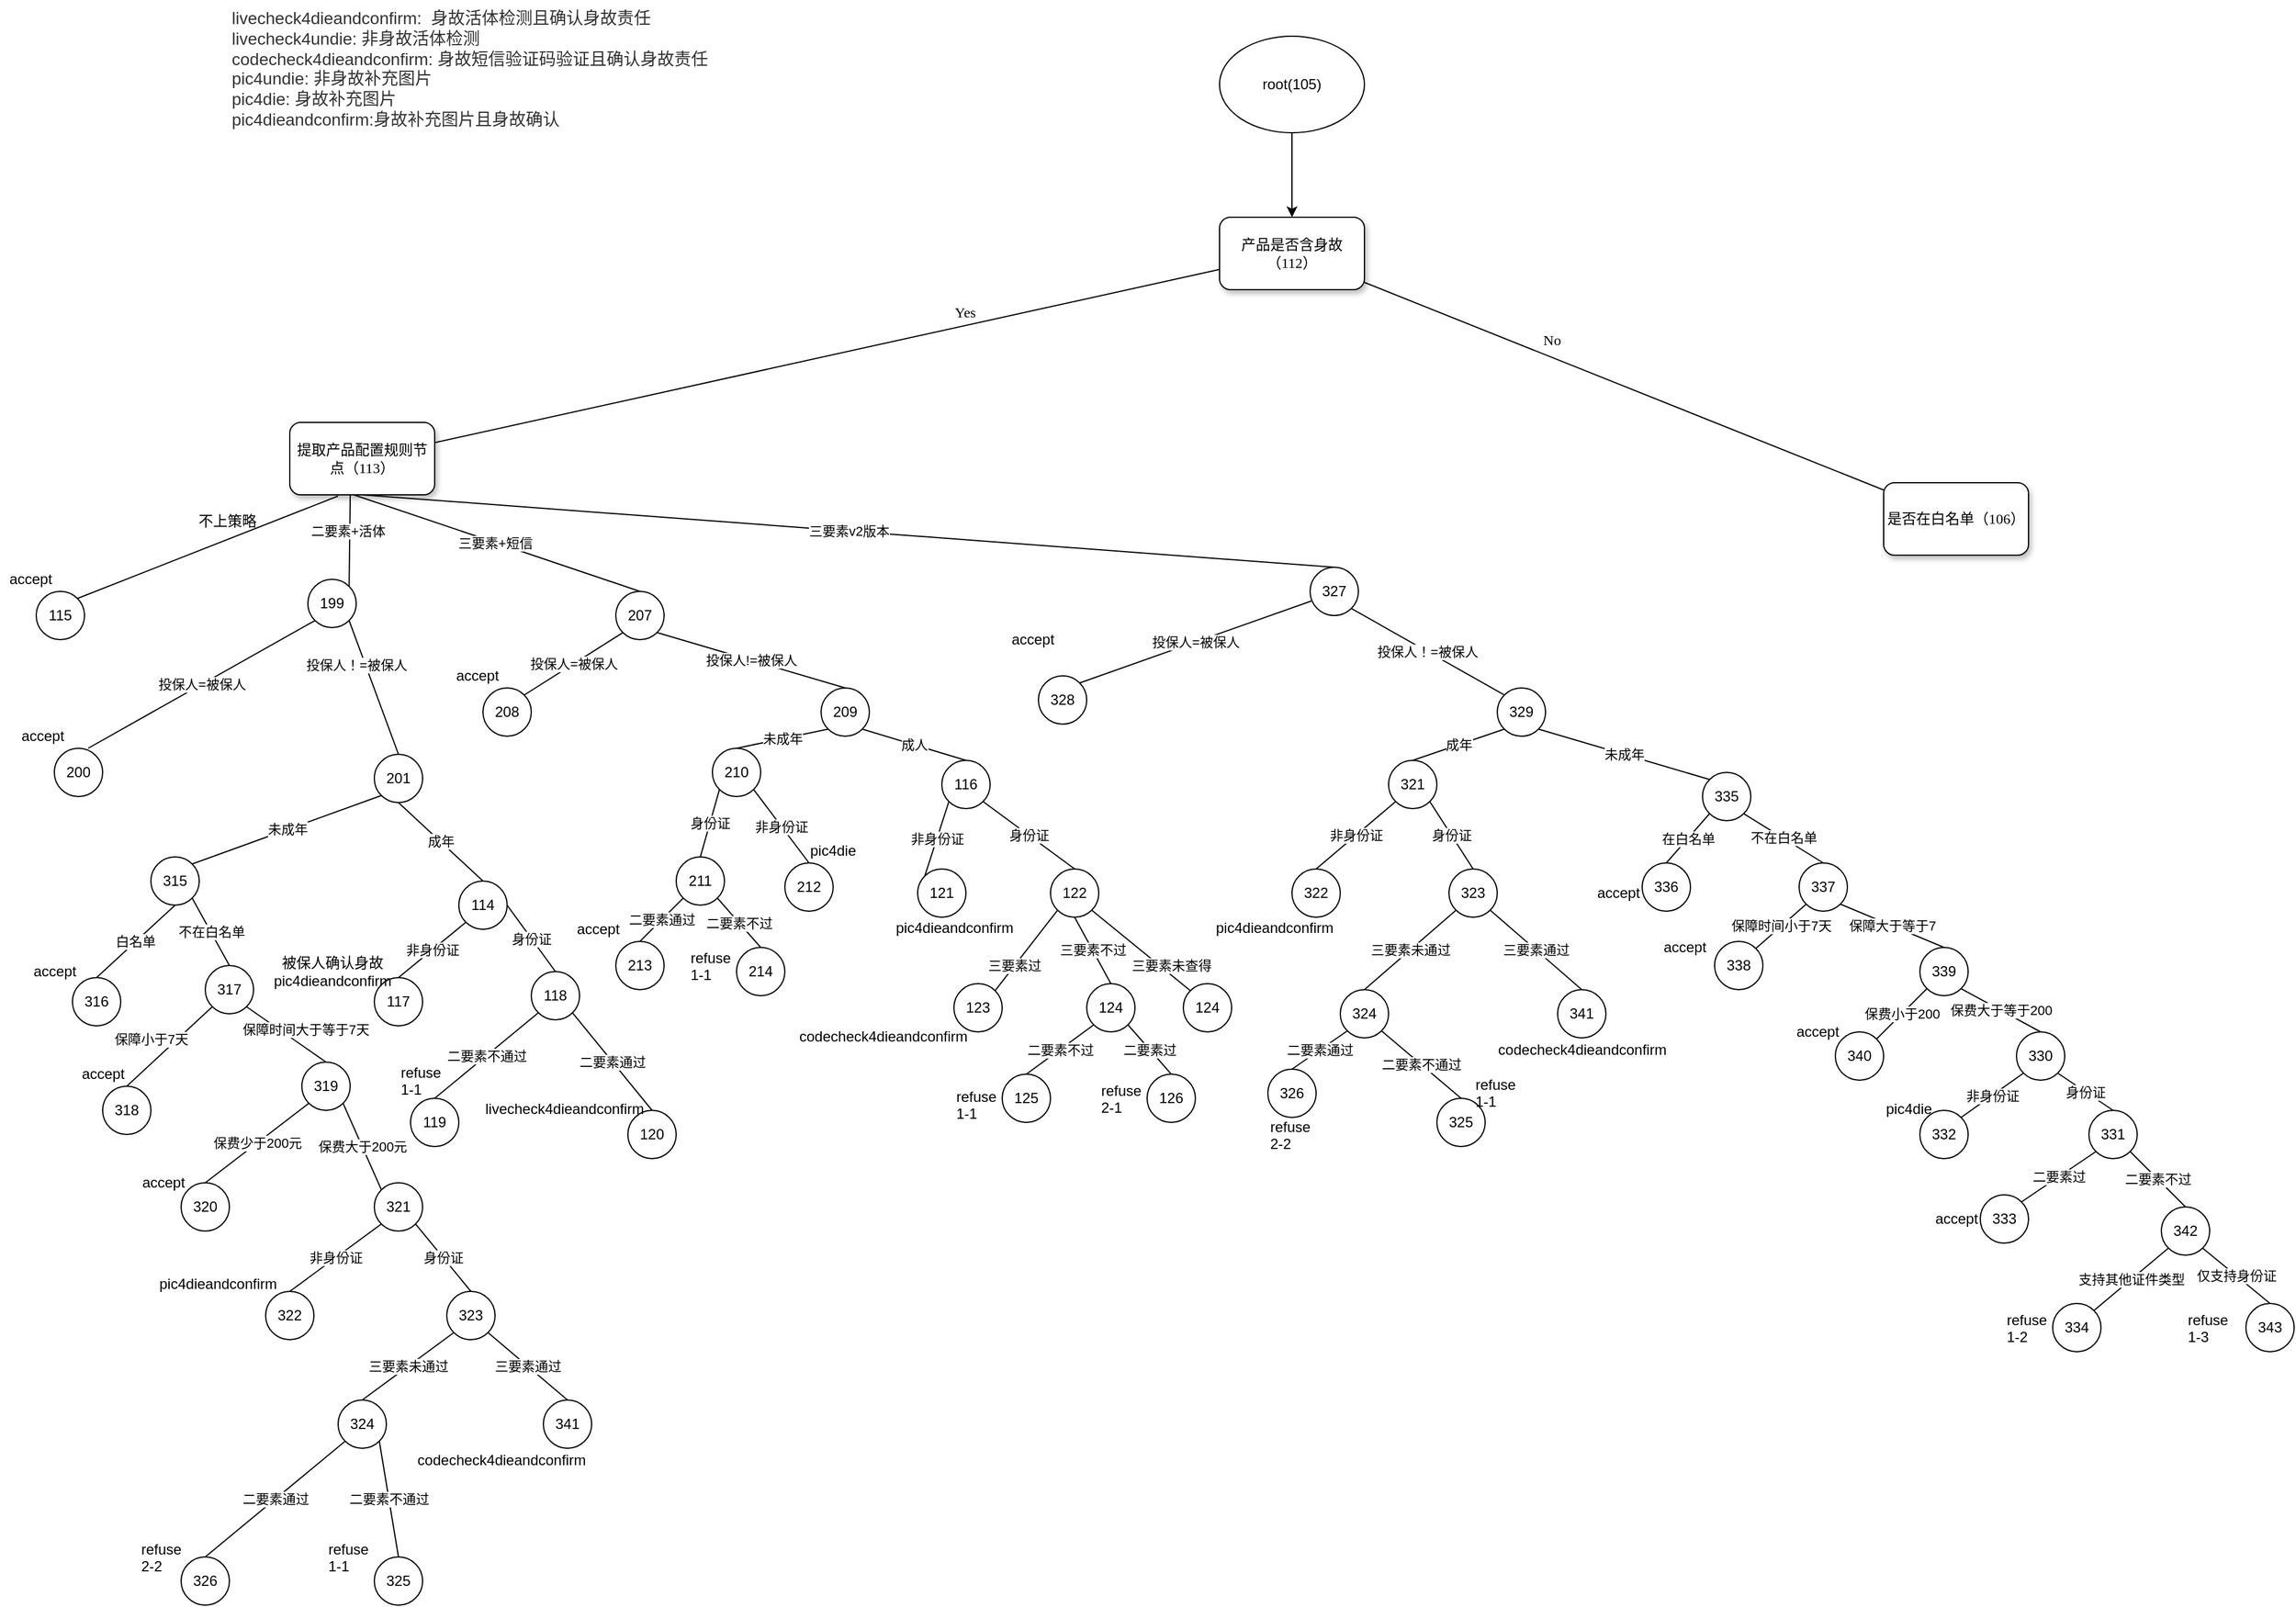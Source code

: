 <mxfile version="13.8.2" type="github">
  <diagram name="Page-1" id="10a91c8b-09ff-31b1-d368-03940ed4cc9e">
    <mxGraphModel dx="2522" dy="1644" grid="1" gridSize="10" guides="1" tooltips="1" connect="1" arrows="1" fold="1" page="1" pageScale="1" pageWidth="1100" pageHeight="850" background="#ffffff" math="0" shadow="0">
      <root>
        <mxCell id="0" />
        <mxCell id="1" parent="0" />
        <mxCell id="62893188c0fa7362-1" value="产品是否含身故（112）" style="whiteSpace=wrap;html=1;rounded=1;shadow=1;labelBackgroundColor=none;strokeWidth=1;fontFamily=Verdana;fontSize=12;align=center;" parent="1" vertex="1">
          <mxGeometry x="940" y="-60" width="120" height="60" as="geometry" />
        </mxCell>
        <mxCell id="62893188c0fa7362-2" value="提取产品配置规则节点（113）" style="whiteSpace=wrap;html=1;rounded=1;shadow=1;labelBackgroundColor=none;strokeWidth=1;fontFamily=Verdana;fontSize=12;align=center;" parent="1" vertex="1">
          <mxGeometry x="170" y="110" width="120" height="60" as="geometry" />
        </mxCell>
        <mxCell id="62893188c0fa7362-3" value="是否在白名单（106）" style="whiteSpace=wrap;html=1;rounded=1;shadow=1;labelBackgroundColor=none;strokeWidth=1;fontFamily=Verdana;fontSize=12;align=center;" parent="1" vertex="1">
          <mxGeometry x="1490" y="160" width="120" height="60" as="geometry" />
        </mxCell>
        <mxCell id="62893188c0fa7362-4" value="No" style="rounded=0;html=1;labelBackgroundColor=none;startArrow=none;startFill=0;startSize=5;endArrow=none;endFill=0;endSize=5;jettySize=auto;orthogonalLoop=1;strokeWidth=1;fontFamily=Verdana;fontSize=12" parent="1" source="62893188c0fa7362-1" target="62893188c0fa7362-3" edge="1">
          <mxGeometry x="-0.3" y="13" relative="1" as="geometry">
            <mxPoint as="offset" />
          </mxGeometry>
        </mxCell>
        <mxCell id="62893188c0fa7362-5" value="Yes" style="rounded=0;html=1;labelBackgroundColor=none;startArrow=none;startFill=0;startSize=5;endArrow=none;endFill=0;endSize=5;jettySize=auto;orthogonalLoop=1;strokeWidth=1;fontFamily=Verdana;fontSize=12" parent="1" source="62893188c0fa7362-1" target="62893188c0fa7362-2" edge="1">
          <mxGeometry x="-0.359" y="-11" relative="1" as="geometry">
            <mxPoint as="offset" />
          </mxGeometry>
        </mxCell>
        <mxCell id="62893188c0fa7362-14" value="不上策略" style="rounded=0;html=1;labelBackgroundColor=none;startArrow=none;startFill=0;startSize=5;endArrow=none;endFill=0;endSize=5;jettySize=auto;orthogonalLoop=1;strokeWidth=1;fontFamily=Verdana;fontSize=12;exitX=0.333;exitY=1.017;exitDx=0;exitDy=0;exitPerimeter=0;entryX=1;entryY=0;entryDx=0;entryDy=0;" parent="1" source="62893188c0fa7362-2" target="k_FtLC-OP6g6ujeGB-re-13" edge="1">
          <mxGeometry x="-0.2" y="-14" relative="1" as="geometry">
            <mxPoint as="offset" />
            <mxPoint x="170" y="309.474" as="targetPoint" />
          </mxGeometry>
        </mxCell>
        <mxCell id="k_FtLC-OP6g6ujeGB-re-54" style="edgeStyle=orthogonalEdgeStyle;rounded=0;orthogonalLoop=1;jettySize=auto;html=1;" edge="1" parent="1" source="k_FtLC-OP6g6ujeGB-re-1" target="62893188c0fa7362-1">
          <mxGeometry relative="1" as="geometry" />
        </mxCell>
        <mxCell id="k_FtLC-OP6g6ujeGB-re-1" value="root(105)" style="ellipse;whiteSpace=wrap;html=1;" vertex="1" parent="1">
          <mxGeometry x="940" y="-210" width="120" height="80" as="geometry" />
        </mxCell>
        <mxCell id="k_FtLC-OP6g6ujeGB-re-12" value="二要素+活体" style="endArrow=none;html=1;exitX=1;exitY=0;exitDx=0;exitDy=0;entryX=0.417;entryY=1;entryDx=0;entryDy=0;entryPerimeter=0;" edge="1" parent="1" source="k_FtLC-OP6g6ujeGB-re-14" target="62893188c0fa7362-2">
          <mxGeometry x="0.211" y="2" width="50" height="50" relative="1" as="geometry">
            <mxPoint x="300" y="310" as="sourcePoint" />
            <mxPoint x="450" y="230" as="targetPoint" />
            <mxPoint as="offset" />
          </mxGeometry>
        </mxCell>
        <mxCell id="k_FtLC-OP6g6ujeGB-re-13" value="115" style="ellipse;whiteSpace=wrap;html=1;aspect=fixed;" vertex="1" parent="1">
          <mxGeometry x="-40" y="250" width="40" height="40" as="geometry" />
        </mxCell>
        <mxCell id="k_FtLC-OP6g6ujeGB-re-14" value="199" style="ellipse;whiteSpace=wrap;html=1;aspect=fixed;" vertex="1" parent="1">
          <mxGeometry x="185" y="240" width="40" height="40" as="geometry" />
        </mxCell>
        <mxCell id="k_FtLC-OP6g6ujeGB-re-16" value="207" style="ellipse;whiteSpace=wrap;html=1;aspect=fixed;" vertex="1" parent="1">
          <mxGeometry x="440" y="250" width="40" height="40" as="geometry" />
        </mxCell>
        <mxCell id="k_FtLC-OP6g6ujeGB-re-17" value="" style="endArrow=none;html=1;entryX=0.442;entryY=1;entryDx=0;entryDy=0;entryPerimeter=0;exitX=0.5;exitY=0;exitDx=0;exitDy=0;" edge="1" parent="1" source="k_FtLC-OP6g6ujeGB-re-16" target="62893188c0fa7362-2">
          <mxGeometry width="50" height="50" relative="1" as="geometry">
            <mxPoint x="520" y="450" as="sourcePoint" />
            <mxPoint x="570" y="400" as="targetPoint" />
          </mxGeometry>
        </mxCell>
        <mxCell id="k_FtLC-OP6g6ujeGB-re-18" value="三要素+短信" style="edgeLabel;html=1;align=center;verticalAlign=middle;resizable=0;points=[];" vertex="1" connectable="0" parent="k_FtLC-OP6g6ujeGB-re-17">
          <mxGeometry x="0.241" y="1" relative="1" as="geometry">
            <mxPoint x="27.18" y="8.63" as="offset" />
          </mxGeometry>
        </mxCell>
        <mxCell id="k_FtLC-OP6g6ujeGB-re-19" value="327" style="ellipse;whiteSpace=wrap;html=1;aspect=fixed;" vertex="1" parent="1">
          <mxGeometry x="1015" y="230" width="40" height="40" as="geometry" />
        </mxCell>
        <mxCell id="k_FtLC-OP6g6ujeGB-re-22" value="三要素v2版本" style="endArrow=none;html=1;entryX=0.5;entryY=1;entryDx=0;entryDy=0;exitX=0.5;exitY=0;exitDx=0;exitDy=0;" edge="1" parent="1" source="k_FtLC-OP6g6ujeGB-re-19" target="62893188c0fa7362-2">
          <mxGeometry width="50" height="50" relative="1" as="geometry">
            <mxPoint x="520" y="450" as="sourcePoint" />
            <mxPoint x="570" y="400" as="targetPoint" />
          </mxGeometry>
        </mxCell>
        <mxCell id="k_FtLC-OP6g6ujeGB-re-23" value="accept" style="text;html=1;align=center;verticalAlign=middle;resizable=0;points=[];autosize=1;" vertex="1" parent="1">
          <mxGeometry x="-70" y="230" width="50" height="20" as="geometry" />
        </mxCell>
        <mxCell id="k_FtLC-OP6g6ujeGB-re-24" value="200" style="ellipse;whiteSpace=wrap;html=1;aspect=fixed;" vertex="1" parent="1">
          <mxGeometry x="-25" y="380" width="40" height="40" as="geometry" />
        </mxCell>
        <mxCell id="k_FtLC-OP6g6ujeGB-re-25" value="201" style="ellipse;whiteSpace=wrap;html=1;aspect=fixed;" vertex="1" parent="1">
          <mxGeometry x="240" y="385" width="40" height="40" as="geometry" />
        </mxCell>
        <mxCell id="k_FtLC-OP6g6ujeGB-re-26" value="投保人=被保人" style="endArrow=none;html=1;entryX=0;entryY=1;entryDx=0;entryDy=0;exitX=0.7;exitY=0;exitDx=0;exitDy=0;exitPerimeter=0;" edge="1" parent="1" source="k_FtLC-OP6g6ujeGB-re-24" target="k_FtLC-OP6g6ujeGB-re-14">
          <mxGeometry width="50" height="50" relative="1" as="geometry">
            <mxPoint x="520" y="450" as="sourcePoint" />
            <mxPoint x="570" y="400" as="targetPoint" />
          </mxGeometry>
        </mxCell>
        <mxCell id="k_FtLC-OP6g6ujeGB-re-27" value="投保人！=被保人" style="endArrow=none;html=1;exitX=0.5;exitY=0;exitDx=0;exitDy=0;entryX=1;entryY=1;entryDx=0;entryDy=0;" edge="1" parent="1" source="k_FtLC-OP6g6ujeGB-re-25" target="k_FtLC-OP6g6ujeGB-re-14">
          <mxGeometry x="0.377" y="7" width="50" height="50" relative="1" as="geometry">
            <mxPoint x="520" y="450" as="sourcePoint" />
            <mxPoint x="310" y="350" as="targetPoint" />
            <mxPoint as="offset" />
          </mxGeometry>
        </mxCell>
        <mxCell id="k_FtLC-OP6g6ujeGB-re-28" value="accept" style="text;html=1;align=center;verticalAlign=middle;resizable=0;points=[];autosize=1;" vertex="1" parent="1">
          <mxGeometry x="-60" y="360" width="50" height="20" as="geometry" />
        </mxCell>
        <mxCell id="k_FtLC-OP6g6ujeGB-re-29" value="315" style="ellipse;whiteSpace=wrap;html=1;aspect=fixed;" vertex="1" parent="1">
          <mxGeometry x="55" y="470" width="40" height="40" as="geometry" />
        </mxCell>
        <mxCell id="k_FtLC-OP6g6ujeGB-re-30" value="114" style="ellipse;whiteSpace=wrap;html=1;aspect=fixed;" vertex="1" parent="1">
          <mxGeometry x="310" y="490" width="40" height="40" as="geometry" />
        </mxCell>
        <mxCell id="k_FtLC-OP6g6ujeGB-re-31" value="未成年" style="endArrow=none;html=1;entryX=0;entryY=1;entryDx=0;entryDy=0;exitX=1;exitY=0;exitDx=0;exitDy=0;" edge="1" parent="1" source="k_FtLC-OP6g6ujeGB-re-29" target="k_FtLC-OP6g6ujeGB-re-25">
          <mxGeometry width="50" height="50" relative="1" as="geometry">
            <mxPoint x="520" y="450" as="sourcePoint" />
            <mxPoint x="570" y="400" as="targetPoint" />
          </mxGeometry>
        </mxCell>
        <mxCell id="k_FtLC-OP6g6ujeGB-re-32" value="成年" style="endArrow=none;html=1;entryX=0.5;entryY=1;entryDx=0;entryDy=0;exitX=0.5;exitY=0;exitDx=0;exitDy=0;" edge="1" parent="1" source="k_FtLC-OP6g6ujeGB-re-30" target="k_FtLC-OP6g6ujeGB-re-25">
          <mxGeometry width="50" height="50" relative="1" as="geometry">
            <mxPoint x="520" y="450" as="sourcePoint" />
            <mxPoint x="570" y="400" as="targetPoint" />
          </mxGeometry>
        </mxCell>
        <mxCell id="k_FtLC-OP6g6ujeGB-re-33" value="316" style="ellipse;whiteSpace=wrap;html=1;aspect=fixed;" vertex="1" parent="1">
          <mxGeometry x="-10" y="570" width="40" height="40" as="geometry" />
        </mxCell>
        <mxCell id="k_FtLC-OP6g6ujeGB-re-35" value="白名单" style="endArrow=none;html=1;entryX=0.5;entryY=1;entryDx=0;entryDy=0;exitX=0.5;exitY=0;exitDx=0;exitDy=0;" edge="1" parent="1" source="k_FtLC-OP6g6ujeGB-re-33" target="k_FtLC-OP6g6ujeGB-re-29">
          <mxGeometry width="50" height="50" relative="1" as="geometry">
            <mxPoint x="520" y="450" as="sourcePoint" />
            <mxPoint x="570" y="400" as="targetPoint" />
          </mxGeometry>
        </mxCell>
        <mxCell id="k_FtLC-OP6g6ujeGB-re-37" value="317" style="ellipse;whiteSpace=wrap;html=1;aspect=fixed;" vertex="1" parent="1">
          <mxGeometry x="100" y="560" width="40" height="40" as="geometry" />
        </mxCell>
        <mxCell id="k_FtLC-OP6g6ujeGB-re-38" value="accept" style="text;html=1;align=center;verticalAlign=middle;resizable=0;points=[];autosize=1;" vertex="1" parent="1">
          <mxGeometry x="-50" y="555" width="50" height="20" as="geometry" />
        </mxCell>
        <mxCell id="k_FtLC-OP6g6ujeGB-re-39" value="不在白名单" style="endArrow=none;html=1;entryX=1;entryY=1;entryDx=0;entryDy=0;exitX=0.5;exitY=0;exitDx=0;exitDy=0;" edge="1" parent="1" source="k_FtLC-OP6g6ujeGB-re-37" target="k_FtLC-OP6g6ujeGB-re-29">
          <mxGeometry width="50" height="50" relative="1" as="geometry">
            <mxPoint x="520" y="450" as="sourcePoint" />
            <mxPoint x="570" y="400" as="targetPoint" />
          </mxGeometry>
        </mxCell>
        <mxCell id="k_FtLC-OP6g6ujeGB-re-40" value="318" style="ellipse;whiteSpace=wrap;html=1;aspect=fixed;" vertex="1" parent="1">
          <mxGeometry x="15" y="660" width="40" height="40" as="geometry" />
        </mxCell>
        <mxCell id="k_FtLC-OP6g6ujeGB-re-41" value="319" style="ellipse;whiteSpace=wrap;html=1;aspect=fixed;" vertex="1" parent="1">
          <mxGeometry x="180" y="640" width="40" height="40" as="geometry" />
        </mxCell>
        <mxCell id="k_FtLC-OP6g6ujeGB-re-42" value="" style="endArrow=none;html=1;entryX=0;entryY=1;entryDx=0;entryDy=0;exitX=0.5;exitY=0;exitDx=0;exitDy=0;" edge="1" parent="1" source="k_FtLC-OP6g6ujeGB-re-40" target="k_FtLC-OP6g6ujeGB-re-37">
          <mxGeometry width="50" height="50" relative="1" as="geometry">
            <mxPoint x="520" y="450" as="sourcePoint" />
            <mxPoint x="570" y="400" as="targetPoint" />
          </mxGeometry>
        </mxCell>
        <mxCell id="k_FtLC-OP6g6ujeGB-re-43" value="保障小于7天" style="edgeLabel;html=1;align=center;verticalAlign=middle;resizable=0;points=[];" vertex="1" connectable="0" parent="k_FtLC-OP6g6ujeGB-re-42">
          <mxGeometry x="0.289" y="-4" relative="1" as="geometry">
            <mxPoint x="-28.35" as="offset" />
          </mxGeometry>
        </mxCell>
        <mxCell id="k_FtLC-OP6g6ujeGB-re-44" value="accept" style="text;html=1;align=center;verticalAlign=middle;resizable=0;points=[];autosize=1;" vertex="1" parent="1">
          <mxGeometry x="-10" y="640" width="50" height="20" as="geometry" />
        </mxCell>
        <mxCell id="k_FtLC-OP6g6ujeGB-re-45" value="保障时间大于等于7天" style="endArrow=none;html=1;entryX=1;entryY=1;entryDx=0;entryDy=0;exitX=0.5;exitY=0;exitDx=0;exitDy=0;" edge="1" parent="1" source="k_FtLC-OP6g6ujeGB-re-41" target="k_FtLC-OP6g6ujeGB-re-37">
          <mxGeometry x="-0.266" y="-12" width="50" height="50" relative="1" as="geometry">
            <mxPoint x="520" y="450" as="sourcePoint" />
            <mxPoint x="570" y="400" as="targetPoint" />
            <mxPoint as="offset" />
          </mxGeometry>
        </mxCell>
        <mxCell id="k_FtLC-OP6g6ujeGB-re-46" value="320" style="ellipse;whiteSpace=wrap;html=1;aspect=fixed;" vertex="1" parent="1">
          <mxGeometry x="80" y="740" width="40" height="40" as="geometry" />
        </mxCell>
        <mxCell id="k_FtLC-OP6g6ujeGB-re-47" value="保费少于200元" style="endArrow=none;html=1;entryX=0;entryY=1;entryDx=0;entryDy=0;exitX=0.5;exitY=0;exitDx=0;exitDy=0;" edge="1" parent="1" source="k_FtLC-OP6g6ujeGB-re-46" target="k_FtLC-OP6g6ujeGB-re-41">
          <mxGeometry width="50" height="50" relative="1" as="geometry">
            <mxPoint x="520" y="450" as="sourcePoint" />
            <mxPoint x="570" y="400" as="targetPoint" />
          </mxGeometry>
        </mxCell>
        <mxCell id="k_FtLC-OP6g6ujeGB-re-48" value="accept" style="text;html=1;align=center;verticalAlign=middle;resizable=0;points=[];autosize=1;" vertex="1" parent="1">
          <mxGeometry x="40" y="730" width="50" height="20" as="geometry" />
        </mxCell>
        <mxCell id="k_FtLC-OP6g6ujeGB-re-50" value="321" style="ellipse;whiteSpace=wrap;html=1;aspect=fixed;" vertex="1" parent="1">
          <mxGeometry x="240" y="740" width="40" height="40" as="geometry" />
        </mxCell>
        <mxCell id="k_FtLC-OP6g6ujeGB-re-51" value="保费大于200元" style="endArrow=none;html=1;entryX=1;entryY=1;entryDx=0;entryDy=0;exitX=0;exitY=0;exitDx=0;exitDy=0;" edge="1" parent="1" source="k_FtLC-OP6g6ujeGB-re-50" target="k_FtLC-OP6g6ujeGB-re-41">
          <mxGeometry width="50" height="50" relative="1" as="geometry">
            <mxPoint x="520" y="450" as="sourcePoint" />
            <mxPoint x="570" y="400" as="targetPoint" />
          </mxGeometry>
        </mxCell>
        <mxCell id="k_FtLC-OP6g6ujeGB-re-53" value="117" style="ellipse;whiteSpace=wrap;html=1;aspect=fixed;" vertex="1" parent="1">
          <mxGeometry x="240" y="570" width="40" height="40" as="geometry" />
        </mxCell>
        <mxCell id="k_FtLC-OP6g6ujeGB-re-56" value="非身份证" style="endArrow=none;html=1;entryX=0;entryY=1;entryDx=0;entryDy=0;exitX=0.5;exitY=0;exitDx=0;exitDy=0;" edge="1" parent="1" source="k_FtLC-OP6g6ujeGB-re-53" target="k_FtLC-OP6g6ujeGB-re-30">
          <mxGeometry width="50" height="50" relative="1" as="geometry">
            <mxPoint x="420" y="480" as="sourcePoint" />
            <mxPoint x="470" y="430" as="targetPoint" />
          </mxGeometry>
        </mxCell>
        <mxCell id="k_FtLC-OP6g6ujeGB-re-57" value="被保人确认身故&lt;br&gt;pic4dieandconfirm" style="text;html=1;align=center;verticalAlign=middle;resizable=0;points=[];autosize=1;" vertex="1" parent="1">
          <mxGeometry x="150" y="550" width="110" height="30" as="geometry" />
        </mxCell>
        <mxCell id="k_FtLC-OP6g6ujeGB-re-58" value="118" style="ellipse;whiteSpace=wrap;html=1;aspect=fixed;" vertex="1" parent="1">
          <mxGeometry x="370" y="565" width="40" height="40" as="geometry" />
        </mxCell>
        <mxCell id="k_FtLC-OP6g6ujeGB-re-59" value="身份证" style="endArrow=none;html=1;entryX=1;entryY=0.5;entryDx=0;entryDy=0;exitX=0.5;exitY=0;exitDx=0;exitDy=0;" edge="1" parent="1" source="k_FtLC-OP6g6ujeGB-re-58" target="k_FtLC-OP6g6ujeGB-re-30">
          <mxGeometry width="50" height="50" relative="1" as="geometry">
            <mxPoint x="420" y="480" as="sourcePoint" />
            <mxPoint x="470" y="430" as="targetPoint" />
          </mxGeometry>
        </mxCell>
        <mxCell id="k_FtLC-OP6g6ujeGB-re-60" value="119" style="ellipse;whiteSpace=wrap;html=1;aspect=fixed;" vertex="1" parent="1">
          <mxGeometry x="270" y="670" width="40" height="40" as="geometry" />
        </mxCell>
        <mxCell id="k_FtLC-OP6g6ujeGB-re-61" value="二要素不通过" style="endArrow=none;html=1;entryX=0;entryY=1;entryDx=0;entryDy=0;exitX=0.5;exitY=0;exitDx=0;exitDy=0;" edge="1" parent="1" source="k_FtLC-OP6g6ujeGB-re-60" target="k_FtLC-OP6g6ujeGB-re-58">
          <mxGeometry width="50" height="50" relative="1" as="geometry">
            <mxPoint x="420" y="480" as="sourcePoint" />
            <mxPoint x="470" y="430" as="targetPoint" />
          </mxGeometry>
        </mxCell>
        <mxCell id="k_FtLC-OP6g6ujeGB-re-62" value="120" style="ellipse;whiteSpace=wrap;html=1;aspect=fixed;" vertex="1" parent="1">
          <mxGeometry x="450" y="680" width="40" height="40" as="geometry" />
        </mxCell>
        <mxCell id="k_FtLC-OP6g6ujeGB-re-63" value="二要素通过" style="endArrow=none;html=1;entryX=1;entryY=1;entryDx=0;entryDy=0;exitX=0.5;exitY=0;exitDx=0;exitDy=0;" edge="1" parent="1" source="k_FtLC-OP6g6ujeGB-re-62" target="k_FtLC-OP6g6ujeGB-re-58">
          <mxGeometry width="50" height="50" relative="1" as="geometry">
            <mxPoint x="420" y="480" as="sourcePoint" />
            <mxPoint x="470" y="430" as="targetPoint" />
          </mxGeometry>
        </mxCell>
        <mxCell id="k_FtLC-OP6g6ujeGB-re-64" value="refuse&amp;nbsp;&lt;br&gt;1-1" style="text;whiteSpace=wrap;html=1;" vertex="1" parent="1">
          <mxGeometry x="260" y="635" width="40" height="30" as="geometry" />
        </mxCell>
        <mxCell id="k_FtLC-OP6g6ujeGB-re-65" value="livecheck4dieandconfirm" style="text;whiteSpace=wrap;html=1;" vertex="1" parent="1">
          <mxGeometry x="330" y="665" width="160" height="30" as="geometry" />
        </mxCell>
        <mxCell id="k_FtLC-OP6g6ujeGB-re-67" value="&lt;span style=&quot;color: rgb(50, 50, 50); font-size: 14px; font-style: normal; font-weight: 400; letter-spacing: normal; text-align: left; text-indent: 0px; text-transform: none; word-spacing: 0px; background-color: rgba(255, 255, 255, 0.01); display: inline; float: none;&quot;&gt;livecheck4dieandconfirm:&amp;nbsp;&amp;nbsp;身故活体检测且确认身故责任&lt;/span&gt;&lt;br style=&quot;color: rgb(50, 50, 50); font-size: 14px; font-style: normal; font-weight: 400; letter-spacing: normal; text-align: left; text-indent: 0px; text-transform: none; word-spacing: 0px; background-color: rgba(255, 255, 255, 0.01);&quot;&gt;&lt;div style=&quot;resize: none; outline: 0px; font-size: 14px; color: rgb(50, 50, 50); font-style: normal; font-weight: 400; letter-spacing: normal; text-align: left; text-indent: 0px; text-transform: none; word-spacing: 0px; background-color: rgba(255, 255, 255, 0.01);&quot;&gt;&lt;/div&gt;&lt;span style=&quot;color: rgb(50, 50, 50); font-size: 14px; font-style: normal; font-weight: 400; letter-spacing: normal; text-align: left; text-indent: 0px; text-transform: none; word-spacing: 0px; background-color: rgba(255, 255, 255, 0.01); display: inline; float: none;&quot;&gt;livecheck4undie: 非身故活体检测&lt;/span&gt;&lt;br style=&quot;color: rgb(50, 50, 50); font-size: 14px; font-style: normal; font-weight: 400; letter-spacing: normal; text-align: left; text-indent: 0px; text-transform: none; word-spacing: 0px; background-color: rgba(255, 255, 255, 0.01);&quot;&gt;&lt;div style=&quot;resize: none; outline: 0px; font-size: 14px; color: rgb(50, 50, 50); font-style: normal; font-weight: 400; letter-spacing: normal; text-align: left; text-indent: 0px; text-transform: none; word-spacing: 0px; background-color: rgba(255, 255, 255, 0.01);&quot;&gt;&lt;/div&gt;&lt;span style=&quot;color: rgb(50, 50, 50); font-size: 14px; font-style: normal; font-weight: 400; letter-spacing: normal; text-align: left; text-indent: 0px; text-transform: none; word-spacing: 0px; background-color: rgba(255, 255, 255, 0.01); display: inline; float: none;&quot;&gt;codecheck4dieandconfirm: 身故短信验证码验证且确认身故责任&lt;/span&gt;&lt;br style=&quot;color: rgb(50, 50, 50); font-size: 14px; font-style: normal; font-weight: 400; letter-spacing: normal; text-align: left; text-indent: 0px; text-transform: none; word-spacing: 0px; background-color: rgba(255, 255, 255, 0.01);&quot;&gt;&lt;div style=&quot;resize: none; outline: 0px; font-size: 14px; color: rgb(50, 50, 50); font-style: normal; font-weight: 400; letter-spacing: normal; text-align: left; text-indent: 0px; text-transform: none; word-spacing: 0px; background-color: rgba(255, 255, 255, 0.01);&quot;&gt;&lt;/div&gt;&lt;span style=&quot;color: rgb(50, 50, 50); font-size: 14px; font-style: normal; font-weight: 400; letter-spacing: normal; text-align: left; text-indent: 0px; text-transform: none; word-spacing: 0px; background-color: rgba(255, 255, 255, 0.01); display: inline; float: none;&quot;&gt;pic4undie: 非身故补充图片&lt;/span&gt;&lt;br style=&quot;color: rgb(50, 50, 50); font-size: 14px; font-style: normal; font-weight: 400; letter-spacing: normal; text-align: left; text-indent: 0px; text-transform: none; word-spacing: 0px; background-color: rgba(255, 255, 255, 0.01);&quot;&gt;&lt;div style=&quot;resize: none; outline: 0px; font-size: 14px; color: rgb(50, 50, 50); font-style: normal; font-weight: 400; letter-spacing: normal; text-align: left; text-indent: 0px; text-transform: none; word-spacing: 0px; background-color: rgba(255, 255, 255, 0.01);&quot;&gt;&lt;/div&gt;&lt;span style=&quot;color: rgb(50, 50, 50); font-size: 14px; font-style: normal; font-weight: 400; letter-spacing: normal; text-align: left; text-indent: 0px; text-transform: none; word-spacing: 0px; background-color: rgba(255, 255, 255, 0.01); display: inline; float: none;&quot;&gt;pic4die: 身故补充图片&lt;/span&gt;&lt;br style=&quot;color: rgb(50, 50, 50); font-size: 14px; font-style: normal; font-weight: 400; letter-spacing: normal; text-align: left; text-indent: 0px; text-transform: none; word-spacing: 0px; background-color: rgba(255, 255, 255, 0.01);&quot;&gt;&lt;span style=&quot;color: rgb(50, 50, 50); font-size: 14px; font-style: normal; font-weight: 400; letter-spacing: normal; text-align: left; text-indent: 0px; text-transform: none; word-spacing: 0px; background-color: rgba(255, 255, 255, 0.01); display: inline; float: none;&quot;&gt;pic4dieandconfirm:身故补充图片且身故确认&lt;/span&gt;" style="text;whiteSpace=wrap;html=1;" vertex="1" parent="1">
          <mxGeometry x="120" y="-240" width="420" height="110" as="geometry" />
        </mxCell>
        <mxCell id="k_FtLC-OP6g6ujeGB-re-68" value="208" style="ellipse;whiteSpace=wrap;html=1;aspect=fixed;" vertex="1" parent="1">
          <mxGeometry x="330" y="330" width="40" height="40" as="geometry" />
        </mxCell>
        <mxCell id="k_FtLC-OP6g6ujeGB-re-69" value="投保人=被保人" style="endArrow=none;html=1;entryX=0;entryY=1;entryDx=0;entryDy=0;exitX=1;exitY=0;exitDx=0;exitDy=0;" edge="1" parent="1" source="k_FtLC-OP6g6ujeGB-re-68" target="k_FtLC-OP6g6ujeGB-re-16">
          <mxGeometry width="50" height="50" relative="1" as="geometry">
            <mxPoint x="580" y="480" as="sourcePoint" />
            <mxPoint x="630" y="430" as="targetPoint" />
          </mxGeometry>
        </mxCell>
        <mxCell id="k_FtLC-OP6g6ujeGB-re-70" value="accept" style="text;html=1;align=center;verticalAlign=middle;resizable=0;points=[];autosize=1;" vertex="1" parent="1">
          <mxGeometry x="300" y="310" width="50" height="20" as="geometry" />
        </mxCell>
        <mxCell id="k_FtLC-OP6g6ujeGB-re-71" value="209" style="ellipse;whiteSpace=wrap;html=1;aspect=fixed;" vertex="1" parent="1">
          <mxGeometry x="610" y="330" width="40" height="40" as="geometry" />
        </mxCell>
        <mxCell id="k_FtLC-OP6g6ujeGB-re-72" value="投保人!=被保人" style="endArrow=none;html=1;exitX=0.5;exitY=0;exitDx=0;exitDy=0;entryX=1;entryY=1;entryDx=0;entryDy=0;" edge="1" parent="1" source="k_FtLC-OP6g6ujeGB-re-71" target="k_FtLC-OP6g6ujeGB-re-16">
          <mxGeometry width="50" height="50" relative="1" as="geometry">
            <mxPoint x="703.142" y="386.718" as="sourcePoint" />
            <mxPoint x="643.142" y="354.142" as="targetPoint" />
          </mxGeometry>
        </mxCell>
        <mxCell id="k_FtLC-OP6g6ujeGB-re-73" value="210" style="ellipse;whiteSpace=wrap;html=1;aspect=fixed;" vertex="1" parent="1">
          <mxGeometry x="520" y="380" width="40" height="40" as="geometry" />
        </mxCell>
        <mxCell id="k_FtLC-OP6g6ujeGB-re-74" value="未成年" style="endArrow=none;html=1;entryX=0;entryY=1;entryDx=0;entryDy=0;exitX=0.5;exitY=0;exitDx=0;exitDy=0;" edge="1" parent="1" source="k_FtLC-OP6g6ujeGB-re-73" target="k_FtLC-OP6g6ujeGB-re-71">
          <mxGeometry width="50" height="50" relative="1" as="geometry">
            <mxPoint x="604" y="466" as="sourcePoint" />
            <mxPoint x="630" y="430" as="targetPoint" />
          </mxGeometry>
        </mxCell>
        <mxCell id="k_FtLC-OP6g6ujeGB-re-75" value="116" style="ellipse;whiteSpace=wrap;html=1;aspect=fixed;" vertex="1" parent="1">
          <mxGeometry x="710" y="390" width="40" height="40" as="geometry" />
        </mxCell>
        <mxCell id="k_FtLC-OP6g6ujeGB-re-76" value="成人" style="endArrow=none;html=1;entryX=1;entryY=1;entryDx=0;entryDy=0;exitX=0.5;exitY=0;exitDx=0;exitDy=0;" edge="1" parent="1" source="k_FtLC-OP6g6ujeGB-re-75" target="k_FtLC-OP6g6ujeGB-re-71">
          <mxGeometry width="50" height="50" relative="1" as="geometry">
            <mxPoint x="580" y="480" as="sourcePoint" />
            <mxPoint x="630" y="430" as="targetPoint" />
          </mxGeometry>
        </mxCell>
        <mxCell id="k_FtLC-OP6g6ujeGB-re-77" value="211" style="ellipse;whiteSpace=wrap;html=1;aspect=fixed;" vertex="1" parent="1">
          <mxGeometry x="490" y="470" width="40" height="40" as="geometry" />
        </mxCell>
        <mxCell id="k_FtLC-OP6g6ujeGB-re-78" value="212" style="ellipse;whiteSpace=wrap;html=1;aspect=fixed;" vertex="1" parent="1">
          <mxGeometry x="580" y="475" width="40" height="40" as="geometry" />
        </mxCell>
        <mxCell id="k_FtLC-OP6g6ujeGB-re-80" value="身份证" style="endArrow=none;html=1;entryX=0;entryY=1;entryDx=0;entryDy=0;exitX=0.5;exitY=0;exitDx=0;exitDy=0;" edge="1" parent="1" source="k_FtLC-OP6g6ujeGB-re-77" target="k_FtLC-OP6g6ujeGB-re-73">
          <mxGeometry width="50" height="50" relative="1" as="geometry">
            <mxPoint x="580" y="580" as="sourcePoint" />
            <mxPoint x="630" y="530" as="targetPoint" />
          </mxGeometry>
        </mxCell>
        <mxCell id="k_FtLC-OP6g6ujeGB-re-81" value="非身份证" style="endArrow=none;html=1;entryX=1;entryY=1;entryDx=0;entryDy=0;exitX=0.5;exitY=0;exitDx=0;exitDy=0;" edge="1" parent="1" source="k_FtLC-OP6g6ujeGB-re-78" target="k_FtLC-OP6g6ujeGB-re-73">
          <mxGeometry width="50" height="50" relative="1" as="geometry">
            <mxPoint x="580" y="580" as="sourcePoint" />
            <mxPoint x="630" y="530" as="targetPoint" />
          </mxGeometry>
        </mxCell>
        <mxCell id="k_FtLC-OP6g6ujeGB-re-83" value="213" style="ellipse;whiteSpace=wrap;html=1;aspect=fixed;" vertex="1" parent="1">
          <mxGeometry x="440" y="540" width="40" height="40" as="geometry" />
        </mxCell>
        <mxCell id="k_FtLC-OP6g6ujeGB-re-84" value="二要素通过" style="endArrow=none;html=1;entryX=0;entryY=1;entryDx=0;entryDy=0;exitX=0.5;exitY=0;exitDx=0;exitDy=0;" edge="1" parent="1" source="k_FtLC-OP6g6ujeGB-re-83" target="k_FtLC-OP6g6ujeGB-re-77">
          <mxGeometry width="50" height="50" relative="1" as="geometry">
            <mxPoint x="580" y="480" as="sourcePoint" />
            <mxPoint x="630" y="430" as="targetPoint" />
          </mxGeometry>
        </mxCell>
        <mxCell id="k_FtLC-OP6g6ujeGB-re-86" value="accept" style="text;html=1;align=center;verticalAlign=middle;resizable=0;points=[];autosize=1;" vertex="1" parent="1">
          <mxGeometry x="400" y="520" width="50" height="20" as="geometry" />
        </mxCell>
        <mxCell id="k_FtLC-OP6g6ujeGB-re-88" value="214" style="ellipse;whiteSpace=wrap;html=1;aspect=fixed;" vertex="1" parent="1">
          <mxGeometry x="540" y="545" width="40" height="40" as="geometry" />
        </mxCell>
        <mxCell id="k_FtLC-OP6g6ujeGB-re-90" value="二要素不过" style="endArrow=none;html=1;entryX=1;entryY=1;entryDx=0;entryDy=0;exitX=0.5;exitY=0;exitDx=0;exitDy=0;" edge="1" parent="1" source="k_FtLC-OP6g6ujeGB-re-88" target="k_FtLC-OP6g6ujeGB-re-77">
          <mxGeometry width="50" height="50" relative="1" as="geometry">
            <mxPoint x="580" y="480" as="sourcePoint" />
            <mxPoint x="630" y="430" as="targetPoint" />
          </mxGeometry>
        </mxCell>
        <mxCell id="k_FtLC-OP6g6ujeGB-re-91" value="refuse&amp;nbsp;&lt;br&gt;1-1" style="text;whiteSpace=wrap;html=1;" vertex="1" parent="1">
          <mxGeometry x="500" y="540" width="40" height="30" as="geometry" />
        </mxCell>
        <mxCell id="k_FtLC-OP6g6ujeGB-re-92" value="pic4die" style="text;html=1;strokeColor=none;fillColor=none;align=center;verticalAlign=middle;whiteSpace=wrap;rounded=0;" vertex="1" parent="1">
          <mxGeometry x="600" y="455" width="40" height="20" as="geometry" />
        </mxCell>
        <mxCell id="k_FtLC-OP6g6ujeGB-re-93" value="322" style="ellipse;whiteSpace=wrap;html=1;aspect=fixed;" vertex="1" parent="1">
          <mxGeometry x="150" y="830" width="40" height="40" as="geometry" />
        </mxCell>
        <mxCell id="k_FtLC-OP6g6ujeGB-re-94" value="323" style="ellipse;whiteSpace=wrap;html=1;aspect=fixed;" vertex="1" parent="1">
          <mxGeometry x="300" y="830" width="40" height="40" as="geometry" />
        </mxCell>
        <mxCell id="k_FtLC-OP6g6ujeGB-re-95" value="非身份证" style="endArrow=none;html=1;entryX=0;entryY=1;entryDx=0;entryDy=0;exitX=0.5;exitY=0;exitDx=0;exitDy=0;" edge="1" parent="1" source="k_FtLC-OP6g6ujeGB-re-93" target="k_FtLC-OP6g6ujeGB-re-50">
          <mxGeometry width="50" height="50" relative="1" as="geometry">
            <mxPoint x="670" y="780" as="sourcePoint" />
            <mxPoint x="720" y="730" as="targetPoint" />
          </mxGeometry>
        </mxCell>
        <mxCell id="k_FtLC-OP6g6ujeGB-re-96" value="身份证" style="endArrow=none;html=1;entryX=1;entryY=1;entryDx=0;entryDy=0;exitX=0.5;exitY=0;exitDx=0;exitDy=0;" edge="1" parent="1" source="k_FtLC-OP6g6ujeGB-re-94" target="k_FtLC-OP6g6ujeGB-re-50">
          <mxGeometry width="50" height="50" relative="1" as="geometry">
            <mxPoint x="670" y="680" as="sourcePoint" />
            <mxPoint x="720" y="630" as="targetPoint" />
          </mxGeometry>
        </mxCell>
        <mxCell id="k_FtLC-OP6g6ujeGB-re-97" value="pic4dieandconfirm" style="text;whiteSpace=wrap;html=1;" vertex="1" parent="1">
          <mxGeometry x="60" y="810" width="120" height="30" as="geometry" />
        </mxCell>
        <mxCell id="k_FtLC-OP6g6ujeGB-re-98" value="324" style="ellipse;whiteSpace=wrap;html=1;aspect=fixed;" vertex="1" parent="1">
          <mxGeometry x="210" y="920" width="40" height="40" as="geometry" />
        </mxCell>
        <mxCell id="k_FtLC-OP6g6ujeGB-re-99" value="341" style="ellipse;whiteSpace=wrap;html=1;aspect=fixed;" vertex="1" parent="1">
          <mxGeometry x="380" y="920" width="40" height="40" as="geometry" />
        </mxCell>
        <mxCell id="k_FtLC-OP6g6ujeGB-re-100" value="三要素未通过" style="endArrow=none;html=1;entryX=0;entryY=1;entryDx=0;entryDy=0;exitX=0.5;exitY=0;exitDx=0;exitDy=0;" edge="1" parent="1" source="k_FtLC-OP6g6ujeGB-re-98" target="k_FtLC-OP6g6ujeGB-re-94">
          <mxGeometry width="50" height="50" relative="1" as="geometry">
            <mxPoint x="360" y="880" as="sourcePoint" />
            <mxPoint x="410" y="830" as="targetPoint" />
          </mxGeometry>
        </mxCell>
        <mxCell id="k_FtLC-OP6g6ujeGB-re-101" value="三要素通过" style="endArrow=none;html=1;entryX=1;entryY=1;entryDx=0;entryDy=0;exitX=0.5;exitY=0;exitDx=0;exitDy=0;" edge="1" parent="1" source="k_FtLC-OP6g6ujeGB-re-99" target="k_FtLC-OP6g6ujeGB-re-94">
          <mxGeometry width="50" height="50" relative="1" as="geometry">
            <mxPoint x="360" y="880" as="sourcePoint" />
            <mxPoint x="410" y="830" as="targetPoint" />
          </mxGeometry>
        </mxCell>
        <mxCell id="k_FtLC-OP6g6ujeGB-re-102" value="codecheck4dieandconfirm" style="text;html=1;align=center;verticalAlign=middle;resizable=0;points=[];autosize=1;" vertex="1" parent="1">
          <mxGeometry x="270" y="960" width="150" height="20" as="geometry" />
        </mxCell>
        <mxCell id="k_FtLC-OP6g6ujeGB-re-103" value="326" style="ellipse;whiteSpace=wrap;html=1;aspect=fixed;" vertex="1" parent="1">
          <mxGeometry x="80" y="1050" width="40" height="40" as="geometry" />
        </mxCell>
        <mxCell id="k_FtLC-OP6g6ujeGB-re-104" value="325" style="ellipse;whiteSpace=wrap;html=1;aspect=fixed;" vertex="1" parent="1">
          <mxGeometry x="240" y="1050" width="40" height="40" as="geometry" />
        </mxCell>
        <mxCell id="k_FtLC-OP6g6ujeGB-re-105" value="二要素通过" style="endArrow=none;html=1;entryX=0;entryY=1;entryDx=0;entryDy=0;exitX=0.5;exitY=0;exitDx=0;exitDy=0;" edge="1" parent="1" source="k_FtLC-OP6g6ujeGB-re-103" target="k_FtLC-OP6g6ujeGB-re-98">
          <mxGeometry width="50" height="50" relative="1" as="geometry">
            <mxPoint x="360" y="880" as="sourcePoint" />
            <mxPoint x="410" y="830" as="targetPoint" />
          </mxGeometry>
        </mxCell>
        <mxCell id="k_FtLC-OP6g6ujeGB-re-106" value="二要素不通过" style="endArrow=none;html=1;entryX=1;entryY=1;entryDx=0;entryDy=0;exitX=0.5;exitY=0;exitDx=0;exitDy=0;" edge="1" parent="1" source="k_FtLC-OP6g6ujeGB-re-104" target="k_FtLC-OP6g6ujeGB-re-98">
          <mxGeometry width="50" height="50" relative="1" as="geometry">
            <mxPoint x="360" y="880" as="sourcePoint" />
            <mxPoint x="410" y="830" as="targetPoint" />
          </mxGeometry>
        </mxCell>
        <mxCell id="k_FtLC-OP6g6ujeGB-re-107" value="refuse&amp;nbsp;&lt;br&gt;1-1" style="text;whiteSpace=wrap;html=1;" vertex="1" parent="1">
          <mxGeometry x="200" y="1030" width="40" height="30" as="geometry" />
        </mxCell>
        <mxCell id="k_FtLC-OP6g6ujeGB-re-108" value="refuse&amp;nbsp;&lt;br&gt;2-2" style="text;whiteSpace=wrap;html=1;" vertex="1" parent="1">
          <mxGeometry x="45" y="1030" width="40" height="30" as="geometry" />
        </mxCell>
        <mxCell id="k_FtLC-OP6g6ujeGB-re-109" value="121" style="ellipse;whiteSpace=wrap;html=1;aspect=fixed;" vertex="1" parent="1">
          <mxGeometry x="690" y="480" width="40" height="40" as="geometry" />
        </mxCell>
        <mxCell id="k_FtLC-OP6g6ujeGB-re-110" value="122" style="ellipse;whiteSpace=wrap;html=1;aspect=fixed;" vertex="1" parent="1">
          <mxGeometry x="800" y="480" width="40" height="40" as="geometry" />
        </mxCell>
        <mxCell id="k_FtLC-OP6g6ujeGB-re-111" value="非身份证" style="endArrow=none;html=1;entryX=0;entryY=1;entryDx=0;entryDy=0;exitX=0;exitY=0;exitDx=0;exitDy=0;" edge="1" parent="1" source="k_FtLC-OP6g6ujeGB-re-109" target="k_FtLC-OP6g6ujeGB-re-75">
          <mxGeometry width="50" height="50" relative="1" as="geometry">
            <mxPoint x="590" y="590" as="sourcePoint" />
            <mxPoint x="640" y="540" as="targetPoint" />
          </mxGeometry>
        </mxCell>
        <mxCell id="k_FtLC-OP6g6ujeGB-re-112" value="身份证" style="endArrow=none;html=1;entryX=1;entryY=1;entryDx=0;entryDy=0;exitX=0.5;exitY=0;exitDx=0;exitDy=0;" edge="1" parent="1" source="k_FtLC-OP6g6ujeGB-re-110" target="k_FtLC-OP6g6ujeGB-re-75">
          <mxGeometry width="50" height="50" relative="1" as="geometry">
            <mxPoint x="590" y="590" as="sourcePoint" />
            <mxPoint x="640" y="540" as="targetPoint" />
          </mxGeometry>
        </mxCell>
        <mxCell id="k_FtLC-OP6g6ujeGB-re-113" value="pic4dieandconfirm" style="text;whiteSpace=wrap;html=1;" vertex="1" parent="1">
          <mxGeometry x="670" y="515" width="120" height="30" as="geometry" />
        </mxCell>
        <mxCell id="k_FtLC-OP6g6ujeGB-re-117" value="123" style="ellipse;whiteSpace=wrap;html=1;aspect=fixed;" vertex="1" parent="1">
          <mxGeometry x="720" y="575" width="40" height="40" as="geometry" />
        </mxCell>
        <mxCell id="k_FtLC-OP6g6ujeGB-re-118" value="124" style="ellipse;whiteSpace=wrap;html=1;aspect=fixed;" vertex="1" parent="1">
          <mxGeometry x="830" y="575" width="40" height="40" as="geometry" />
        </mxCell>
        <mxCell id="k_FtLC-OP6g6ujeGB-re-119" value="124" style="ellipse;whiteSpace=wrap;html=1;aspect=fixed;" vertex="1" parent="1">
          <mxGeometry x="910" y="575" width="40" height="40" as="geometry" />
        </mxCell>
        <mxCell id="k_FtLC-OP6g6ujeGB-re-120" value="三要素过" style="endArrow=none;html=1;entryX=0;entryY=1;entryDx=0;entryDy=0;exitX=1;exitY=0;exitDx=0;exitDy=0;" edge="1" parent="1" source="k_FtLC-OP6g6ujeGB-re-117" target="k_FtLC-OP6g6ujeGB-re-110">
          <mxGeometry x="-0.379" width="50" height="50" relative="1" as="geometry">
            <mxPoint x="590" y="790" as="sourcePoint" />
            <mxPoint x="640" y="740" as="targetPoint" />
            <mxPoint as="offset" />
          </mxGeometry>
        </mxCell>
        <mxCell id="k_FtLC-OP6g6ujeGB-re-121" value="三要素不过" style="endArrow=none;html=1;entryX=0.5;entryY=1;entryDx=0;entryDy=0;exitX=0.5;exitY=0;exitDx=0;exitDy=0;" edge="1" parent="1" source="k_FtLC-OP6g6ujeGB-re-118" target="k_FtLC-OP6g6ujeGB-re-110">
          <mxGeometry width="50" height="50" relative="1" as="geometry">
            <mxPoint x="590" y="890" as="sourcePoint" />
            <mxPoint x="640" y="840" as="targetPoint" />
          </mxGeometry>
        </mxCell>
        <mxCell id="k_FtLC-OP6g6ujeGB-re-122" value="三要素未查得" style="endArrow=none;html=1;entryX=1;entryY=1;entryDx=0;entryDy=0;exitX=0;exitY=0;exitDx=0;exitDy=0;" edge="1" parent="1" source="k_FtLC-OP6g6ujeGB-re-119" target="k_FtLC-OP6g6ujeGB-re-110">
          <mxGeometry x="-0.517" y="-6" width="50" height="50" relative="1" as="geometry">
            <mxPoint x="590" y="890" as="sourcePoint" />
            <mxPoint x="640" y="840" as="targetPoint" />
            <mxPoint as="offset" />
          </mxGeometry>
        </mxCell>
        <mxCell id="k_FtLC-OP6g6ujeGB-re-123" value="codecheck4dieandconfirm" style="text;whiteSpace=wrap;html=1;" vertex="1" parent="1">
          <mxGeometry x="590" y="605" width="160" height="30" as="geometry" />
        </mxCell>
        <mxCell id="k_FtLC-OP6g6ujeGB-re-124" value="125" style="ellipse;whiteSpace=wrap;html=1;aspect=fixed;" vertex="1" parent="1">
          <mxGeometry x="760" y="650" width="40" height="40" as="geometry" />
        </mxCell>
        <mxCell id="k_FtLC-OP6g6ujeGB-re-125" value="126" style="ellipse;whiteSpace=wrap;html=1;aspect=fixed;" vertex="1" parent="1">
          <mxGeometry x="880" y="650" width="40" height="40" as="geometry" />
        </mxCell>
        <mxCell id="k_FtLC-OP6g6ujeGB-re-126" value="二要素不过" style="endArrow=none;html=1;entryX=0;entryY=1;entryDx=0;entryDy=0;exitX=0.5;exitY=0;exitDx=0;exitDy=0;" edge="1" parent="1" source="k_FtLC-OP6g6ujeGB-re-124" target="k_FtLC-OP6g6ujeGB-re-118">
          <mxGeometry width="50" height="50" relative="1" as="geometry">
            <mxPoint x="590" y="790" as="sourcePoint" />
            <mxPoint x="640" y="740" as="targetPoint" />
          </mxGeometry>
        </mxCell>
        <mxCell id="k_FtLC-OP6g6ujeGB-re-127" value="二要素过" style="endArrow=none;html=1;entryX=1;entryY=1;entryDx=0;entryDy=0;exitX=0.5;exitY=0;exitDx=0;exitDy=0;" edge="1" parent="1" source="k_FtLC-OP6g6ujeGB-re-125" target="k_FtLC-OP6g6ujeGB-re-118">
          <mxGeometry width="50" height="50" relative="1" as="geometry">
            <mxPoint x="590" y="790" as="sourcePoint" />
            <mxPoint x="640" y="740" as="targetPoint" />
          </mxGeometry>
        </mxCell>
        <mxCell id="k_FtLC-OP6g6ujeGB-re-128" value="refuse&amp;nbsp;&lt;br&gt;1-1" style="text;whiteSpace=wrap;html=1;" vertex="1" parent="1">
          <mxGeometry x="720" y="655" width="40" height="30" as="geometry" />
        </mxCell>
        <mxCell id="k_FtLC-OP6g6ujeGB-re-129" value="refuse&amp;nbsp;&lt;br&gt;2-1" style="text;whiteSpace=wrap;html=1;" vertex="1" parent="1">
          <mxGeometry x="840" y="650" width="40" height="30" as="geometry" />
        </mxCell>
        <mxCell id="k_FtLC-OP6g6ujeGB-re-130" value="328" style="ellipse;whiteSpace=wrap;html=1;aspect=fixed;" vertex="1" parent="1">
          <mxGeometry x="790" y="320" width="40" height="40" as="geometry" />
        </mxCell>
        <mxCell id="k_FtLC-OP6g6ujeGB-re-131" value="329" style="ellipse;whiteSpace=wrap;html=1;aspect=fixed;" vertex="1" parent="1">
          <mxGeometry x="1170" y="330" width="40" height="40" as="geometry" />
        </mxCell>
        <mxCell id="k_FtLC-OP6g6ujeGB-re-132" value="投保人=被保人" style="endArrow=none;html=1;entryX=0.025;entryY=0.7;entryDx=0;entryDy=0;entryPerimeter=0;exitX=1;exitY=0;exitDx=0;exitDy=0;" edge="1" parent="1" source="k_FtLC-OP6g6ujeGB-re-130" target="k_FtLC-OP6g6ujeGB-re-19">
          <mxGeometry width="50" height="50" relative="1" as="geometry">
            <mxPoint x="710" y="510" as="sourcePoint" />
            <mxPoint x="760" y="460" as="targetPoint" />
          </mxGeometry>
        </mxCell>
        <mxCell id="k_FtLC-OP6g6ujeGB-re-133" value="投保人！=被保人" style="endArrow=none;html=1;entryX=1;entryY=1;entryDx=0;entryDy=0;exitX=0;exitY=0;exitDx=0;exitDy=0;" edge="1" parent="1" source="k_FtLC-OP6g6ujeGB-re-131" target="k_FtLC-OP6g6ujeGB-re-19">
          <mxGeometry width="50" height="50" relative="1" as="geometry">
            <mxPoint x="844.142" y="315.858" as="sourcePoint" />
            <mxPoint x="911" y="288" as="targetPoint" />
          </mxGeometry>
        </mxCell>
        <mxCell id="k_FtLC-OP6g6ujeGB-re-134" value="accept" style="text;html=1;align=center;verticalAlign=middle;resizable=0;points=[];autosize=1;" vertex="1" parent="1">
          <mxGeometry x="760" y="280" width="50" height="20" as="geometry" />
        </mxCell>
        <mxCell id="k_FtLC-OP6g6ujeGB-re-136" value="321" style="ellipse;whiteSpace=wrap;html=1;aspect=fixed;" vertex="1" parent="1">
          <mxGeometry x="1080" y="390" width="40" height="40" as="geometry" />
        </mxCell>
        <mxCell id="k_FtLC-OP6g6ujeGB-re-137" value="335" style="ellipse;whiteSpace=wrap;html=1;aspect=fixed;" vertex="1" parent="1">
          <mxGeometry x="1340" y="400" width="40" height="40" as="geometry" />
        </mxCell>
        <mxCell id="k_FtLC-OP6g6ujeGB-re-138" value="成年" style="endArrow=none;html=1;entryX=0;entryY=1;entryDx=0;entryDy=0;exitX=0.5;exitY=0;exitDx=0;exitDy=0;" edge="1" parent="1" source="k_FtLC-OP6g6ujeGB-re-136" target="k_FtLC-OP6g6ujeGB-re-131">
          <mxGeometry width="50" height="50" relative="1" as="geometry">
            <mxPoint x="834.142" y="335.858" as="sourcePoint" />
            <mxPoint x="911" y="288" as="targetPoint" />
          </mxGeometry>
        </mxCell>
        <mxCell id="k_FtLC-OP6g6ujeGB-re-139" value="未成年" style="endArrow=none;html=1;entryX=1;entryY=1;entryDx=0;entryDy=0;exitX=0;exitY=0;exitDx=0;exitDy=0;" edge="1" parent="1" source="k_FtLC-OP6g6ujeGB-re-137" target="k_FtLC-OP6g6ujeGB-re-131">
          <mxGeometry width="50" height="50" relative="1" as="geometry">
            <mxPoint x="1025.858" y="335.858" as="sourcePoint" />
            <mxPoint x="944.142" y="294.142" as="targetPoint" />
          </mxGeometry>
        </mxCell>
        <mxCell id="k_FtLC-OP6g6ujeGB-re-156" value="322" style="ellipse;whiteSpace=wrap;html=1;aspect=fixed;" vertex="1" parent="1">
          <mxGeometry x="1000" y="480" width="40" height="40" as="geometry" />
        </mxCell>
        <mxCell id="k_FtLC-OP6g6ujeGB-re-157" value="323" style="ellipse;whiteSpace=wrap;html=1;aspect=fixed;" vertex="1" parent="1">
          <mxGeometry x="1130" y="480" width="40" height="40" as="geometry" />
        </mxCell>
        <mxCell id="k_FtLC-OP6g6ujeGB-re-158" value="非身份证" style="endArrow=none;html=1;entryX=0;entryY=1;entryDx=0;entryDy=0;exitX=0.5;exitY=0;exitDx=0;exitDy=0;" edge="1" parent="1" source="k_FtLC-OP6g6ujeGB-re-156" target="k_FtLC-OP6g6ujeGB-re-136">
          <mxGeometry width="50" height="50" relative="1" as="geometry">
            <mxPoint x="1385" y="435.86" as="sourcePoint" />
            <mxPoint x="960.858" y="430.002" as="targetPoint" />
          </mxGeometry>
        </mxCell>
        <mxCell id="k_FtLC-OP6g6ujeGB-re-159" value="身份证" style="endArrow=none;html=1;exitX=0.5;exitY=0;exitDx=0;exitDy=0;entryX=1;entryY=1;entryDx=0;entryDy=0;" edge="1" parent="1" source="k_FtLC-OP6g6ujeGB-re-157" target="k_FtLC-OP6g6ujeGB-re-136">
          <mxGeometry width="50" height="50" relative="1" as="geometry">
            <mxPoint x="1385" y="335.86" as="sourcePoint" />
            <mxPoint x="1000" y="430" as="targetPoint" />
          </mxGeometry>
        </mxCell>
        <mxCell id="k_FtLC-OP6g6ujeGB-re-160" value="pic4dieandconfirm" style="text;whiteSpace=wrap;html=1;" vertex="1" parent="1">
          <mxGeometry x="935" y="515" width="120" height="30" as="geometry" />
        </mxCell>
        <mxCell id="k_FtLC-OP6g6ujeGB-re-161" value="324" style="ellipse;whiteSpace=wrap;html=1;aspect=fixed;" vertex="1" parent="1">
          <mxGeometry x="1040" y="580" width="40" height="40" as="geometry" />
        </mxCell>
        <mxCell id="k_FtLC-OP6g6ujeGB-re-162" value="341" style="ellipse;whiteSpace=wrap;html=1;aspect=fixed;" vertex="1" parent="1">
          <mxGeometry x="1220" y="580" width="40" height="40" as="geometry" />
        </mxCell>
        <mxCell id="k_FtLC-OP6g6ujeGB-re-163" value="三要素未通过" style="endArrow=none;html=1;entryX=0;entryY=1;entryDx=0;entryDy=0;exitX=0.5;exitY=0;exitDx=0;exitDy=0;" edge="1" parent="1" source="k_FtLC-OP6g6ujeGB-re-161" target="k_FtLC-OP6g6ujeGB-re-157">
          <mxGeometry width="50" height="50" relative="1" as="geometry">
            <mxPoint x="1075" y="535.86" as="sourcePoint" />
            <mxPoint x="1125" y="485.86" as="targetPoint" />
          </mxGeometry>
        </mxCell>
        <mxCell id="k_FtLC-OP6g6ujeGB-re-164" value="三要素通过" style="endArrow=none;html=1;entryX=1;entryY=1;entryDx=0;entryDy=0;exitX=0.5;exitY=0;exitDx=0;exitDy=0;" edge="1" parent="1" source="k_FtLC-OP6g6ujeGB-re-162" target="k_FtLC-OP6g6ujeGB-re-157">
          <mxGeometry width="50" height="50" relative="1" as="geometry">
            <mxPoint x="1075" y="535.86" as="sourcePoint" />
            <mxPoint x="1125" y="485.86" as="targetPoint" />
          </mxGeometry>
        </mxCell>
        <mxCell id="k_FtLC-OP6g6ujeGB-re-165" value="codecheck4dieandconfirm" style="text;html=1;align=center;verticalAlign=middle;resizable=0;points=[];autosize=1;" vertex="1" parent="1">
          <mxGeometry x="1165" y="620" width="150" height="20" as="geometry" />
        </mxCell>
        <mxCell id="k_FtLC-OP6g6ujeGB-re-166" value="326" style="ellipse;whiteSpace=wrap;html=1;aspect=fixed;" vertex="1" parent="1">
          <mxGeometry x="980" y="645.86" width="40" height="40" as="geometry" />
        </mxCell>
        <mxCell id="k_FtLC-OP6g6ujeGB-re-167" value="325" style="ellipse;whiteSpace=wrap;html=1;aspect=fixed;" vertex="1" parent="1">
          <mxGeometry x="1120" y="670" width="40" height="40" as="geometry" />
        </mxCell>
        <mxCell id="k_FtLC-OP6g6ujeGB-re-168" value="二要素通过" style="endArrow=none;html=1;entryX=0;entryY=1;entryDx=0;entryDy=0;exitX=0.5;exitY=0;exitDx=0;exitDy=0;" edge="1" parent="1" source="k_FtLC-OP6g6ujeGB-re-166" target="k_FtLC-OP6g6ujeGB-re-161">
          <mxGeometry width="50" height="50" relative="1" as="geometry">
            <mxPoint x="1075" y="535.86" as="sourcePoint" />
            <mxPoint x="1125" y="485.86" as="targetPoint" />
          </mxGeometry>
        </mxCell>
        <mxCell id="k_FtLC-OP6g6ujeGB-re-169" value="二要素不通过" style="endArrow=none;html=1;entryX=1;entryY=1;entryDx=0;entryDy=0;exitX=0.5;exitY=0;exitDx=0;exitDy=0;" edge="1" parent="1" source="k_FtLC-OP6g6ujeGB-re-167" target="k_FtLC-OP6g6ujeGB-re-161">
          <mxGeometry width="50" height="50" relative="1" as="geometry">
            <mxPoint x="1075" y="535.86" as="sourcePoint" />
            <mxPoint x="1125" y="485.86" as="targetPoint" />
          </mxGeometry>
        </mxCell>
        <mxCell id="k_FtLC-OP6g6ujeGB-re-170" value="refuse&amp;nbsp;&lt;br&gt;1-1" style="text;whiteSpace=wrap;html=1;" vertex="1" parent="1">
          <mxGeometry x="1150" y="645" width="40" height="30" as="geometry" />
        </mxCell>
        <mxCell id="k_FtLC-OP6g6ujeGB-re-171" value="refuse&amp;nbsp;&lt;br&gt;2-2" style="text;whiteSpace=wrap;html=1;" vertex="1" parent="1">
          <mxGeometry x="980" y="680" width="40" height="30" as="geometry" />
        </mxCell>
        <mxCell id="k_FtLC-OP6g6ujeGB-re-173" value="336" style="ellipse;whiteSpace=wrap;html=1;aspect=fixed;" vertex="1" parent="1">
          <mxGeometry x="1290" y="475" width="40" height="40" as="geometry" />
        </mxCell>
        <mxCell id="k_FtLC-OP6g6ujeGB-re-174" value="337" style="ellipse;whiteSpace=wrap;html=1;aspect=fixed;" vertex="1" parent="1">
          <mxGeometry x="1420" y="475" width="40" height="40" as="geometry" />
        </mxCell>
        <mxCell id="k_FtLC-OP6g6ujeGB-re-176" value="在白名单" style="endArrow=none;html=1;entryX=0;entryY=1;entryDx=0;entryDy=0;exitX=0.5;exitY=0;exitDx=0;exitDy=0;" edge="1" parent="1" source="k_FtLC-OP6g6ujeGB-re-173" target="k_FtLC-OP6g6ujeGB-re-137">
          <mxGeometry width="50" height="50" relative="1" as="geometry">
            <mxPoint x="1130" y="510" as="sourcePoint" />
            <mxPoint x="1180" y="460" as="targetPoint" />
          </mxGeometry>
        </mxCell>
        <mxCell id="k_FtLC-OP6g6ujeGB-re-177" value="accept" style="text;html=1;align=center;verticalAlign=middle;resizable=0;points=[];autosize=1;" vertex="1" parent="1">
          <mxGeometry x="1245" y="490" width="50" height="20" as="geometry" />
        </mxCell>
        <mxCell id="k_FtLC-OP6g6ujeGB-re-178" value="不在白名单" style="endArrow=none;html=1;entryX=1;entryY=1;entryDx=0;entryDy=0;exitX=0.5;exitY=0;exitDx=0;exitDy=0;" edge="1" parent="1" source="k_FtLC-OP6g6ujeGB-re-174" target="k_FtLC-OP6g6ujeGB-re-137">
          <mxGeometry width="50" height="50" relative="1" as="geometry">
            <mxPoint x="1130" y="510" as="sourcePoint" />
            <mxPoint x="1180" y="460" as="targetPoint" />
          </mxGeometry>
        </mxCell>
        <mxCell id="k_FtLC-OP6g6ujeGB-re-180" value="338" style="ellipse;whiteSpace=wrap;html=1;aspect=fixed;" vertex="1" parent="1">
          <mxGeometry x="1350" y="540" width="40" height="40" as="geometry" />
        </mxCell>
        <mxCell id="k_FtLC-OP6g6ujeGB-re-181" value="339" style="ellipse;whiteSpace=wrap;html=1;aspect=fixed;" vertex="1" parent="1">
          <mxGeometry x="1520" y="545" width="40" height="40" as="geometry" />
        </mxCell>
        <mxCell id="k_FtLC-OP6g6ujeGB-re-182" value="保障时间小于7天" style="endArrow=none;html=1;entryX=0;entryY=1;entryDx=0;entryDy=0;exitX=1;exitY=0;exitDx=0;exitDy=0;" edge="1" parent="1" source="k_FtLC-OP6g6ujeGB-re-180" target="k_FtLC-OP6g6ujeGB-re-174">
          <mxGeometry width="50" height="50" relative="1" as="geometry">
            <mxPoint x="1130" y="510" as="sourcePoint" />
            <mxPoint x="1180" y="460" as="targetPoint" />
          </mxGeometry>
        </mxCell>
        <mxCell id="k_FtLC-OP6g6ujeGB-re-183" value="保障大于等于7" style="endArrow=none;html=1;entryX=1;entryY=1;entryDx=0;entryDy=0;exitX=0.5;exitY=0;exitDx=0;exitDy=0;" edge="1" parent="1" source="k_FtLC-OP6g6ujeGB-re-181" target="k_FtLC-OP6g6ujeGB-re-174">
          <mxGeometry width="50" height="50" relative="1" as="geometry">
            <mxPoint x="1130" y="510" as="sourcePoint" />
            <mxPoint x="1180" y="460" as="targetPoint" />
          </mxGeometry>
        </mxCell>
        <mxCell id="k_FtLC-OP6g6ujeGB-re-184" value="accept" style="text;html=1;align=center;verticalAlign=middle;resizable=0;points=[];autosize=1;" vertex="1" parent="1">
          <mxGeometry x="1300" y="535" width="50" height="20" as="geometry" />
        </mxCell>
        <mxCell id="k_FtLC-OP6g6ujeGB-re-185" value="340" style="ellipse;whiteSpace=wrap;html=1;aspect=fixed;" vertex="1" parent="1">
          <mxGeometry x="1450" y="615" width="40" height="40" as="geometry" />
        </mxCell>
        <mxCell id="k_FtLC-OP6g6ujeGB-re-186" value="330" style="ellipse;whiteSpace=wrap;html=1;aspect=fixed;" vertex="1" parent="1">
          <mxGeometry x="1600" y="615" width="40" height="40" as="geometry" />
        </mxCell>
        <mxCell id="k_FtLC-OP6g6ujeGB-re-187" value="保费小于200" style="endArrow=none;html=1;entryX=0;entryY=1;entryDx=0;entryDy=0;exitX=1;exitY=0;exitDx=0;exitDy=0;" edge="1" parent="1" source="k_FtLC-OP6g6ujeGB-re-185" target="k_FtLC-OP6g6ujeGB-re-181">
          <mxGeometry width="50" height="50" relative="1" as="geometry">
            <mxPoint x="1260" y="680" as="sourcePoint" />
            <mxPoint x="1310" y="630" as="targetPoint" />
          </mxGeometry>
        </mxCell>
        <mxCell id="k_FtLC-OP6g6ujeGB-re-188" value="accept" style="text;html=1;align=center;verticalAlign=middle;resizable=0;points=[];autosize=1;" vertex="1" parent="1">
          <mxGeometry x="1410" y="605" width="50" height="20" as="geometry" />
        </mxCell>
        <mxCell id="k_FtLC-OP6g6ujeGB-re-189" value="保费大于等于200" style="endArrow=none;html=1;entryX=1;entryY=1;entryDx=0;entryDy=0;exitX=0.5;exitY=0;exitDx=0;exitDy=0;" edge="1" parent="1" source="k_FtLC-OP6g6ujeGB-re-186" target="k_FtLC-OP6g6ujeGB-re-181">
          <mxGeometry width="50" height="50" relative="1" as="geometry">
            <mxPoint x="1260" y="680" as="sourcePoint" />
            <mxPoint x="1310" y="630" as="targetPoint" />
          </mxGeometry>
        </mxCell>
        <mxCell id="k_FtLC-OP6g6ujeGB-re-191" value="332" style="ellipse;whiteSpace=wrap;html=1;aspect=fixed;" vertex="1" parent="1">
          <mxGeometry x="1520" y="680" width="40" height="40" as="geometry" />
        </mxCell>
        <mxCell id="k_FtLC-OP6g6ujeGB-re-192" value="331" style="ellipse;whiteSpace=wrap;html=1;aspect=fixed;" vertex="1" parent="1">
          <mxGeometry x="1660" y="680" width="40" height="40" as="geometry" />
        </mxCell>
        <mxCell id="k_FtLC-OP6g6ujeGB-re-193" value="非身份证" style="endArrow=none;html=1;entryX=0;entryY=1;entryDx=0;entryDy=0;exitX=1;exitY=0;exitDx=0;exitDy=0;" edge="1" parent="1" source="k_FtLC-OP6g6ujeGB-re-191" target="k_FtLC-OP6g6ujeGB-re-186">
          <mxGeometry width="50" height="50" relative="1" as="geometry">
            <mxPoint x="1550" y="560" as="sourcePoint" />
            <mxPoint x="1600" y="510" as="targetPoint" />
          </mxGeometry>
        </mxCell>
        <mxCell id="k_FtLC-OP6g6ujeGB-re-194" value="身份证" style="endArrow=none;html=1;entryX=1;entryY=1;entryDx=0;entryDy=0;exitX=0.5;exitY=0;exitDx=0;exitDy=0;" edge="1" parent="1" source="k_FtLC-OP6g6ujeGB-re-192" target="k_FtLC-OP6g6ujeGB-re-186">
          <mxGeometry width="50" height="50" relative="1" as="geometry">
            <mxPoint x="1550" y="560" as="sourcePoint" />
            <mxPoint x="1600" y="510" as="targetPoint" />
          </mxGeometry>
        </mxCell>
        <mxCell id="k_FtLC-OP6g6ujeGB-re-195" value="pic4die" style="text;whiteSpace=wrap;html=1;" vertex="1" parent="1">
          <mxGeometry x="1490" y="665" width="60" height="30" as="geometry" />
        </mxCell>
        <mxCell id="k_FtLC-OP6g6ujeGB-re-196" value="333" style="ellipse;whiteSpace=wrap;html=1;aspect=fixed;" vertex="1" parent="1">
          <mxGeometry x="1570" y="750" width="40" height="40" as="geometry" />
        </mxCell>
        <mxCell id="k_FtLC-OP6g6ujeGB-re-197" value="342" style="ellipse;whiteSpace=wrap;html=1;aspect=fixed;" vertex="1" parent="1">
          <mxGeometry x="1720" y="760" width="40" height="40" as="geometry" />
        </mxCell>
        <mxCell id="k_FtLC-OP6g6ujeGB-re-198" value="二要素过" style="endArrow=none;html=1;entryX=0;entryY=1;entryDx=0;entryDy=0;exitX=1;exitY=0;exitDx=0;exitDy=0;" edge="1" parent="1" source="k_FtLC-OP6g6ujeGB-re-196" target="k_FtLC-OP6g6ujeGB-re-192">
          <mxGeometry width="50" height="50" relative="1" as="geometry">
            <mxPoint x="1400" y="580" as="sourcePoint" />
            <mxPoint x="1450" y="530" as="targetPoint" />
          </mxGeometry>
        </mxCell>
        <mxCell id="k_FtLC-OP6g6ujeGB-re-199" value="accept" style="text;html=1;align=center;verticalAlign=middle;resizable=0;points=[];autosize=1;" vertex="1" parent="1">
          <mxGeometry x="1525" y="760" width="50" height="20" as="geometry" />
        </mxCell>
        <mxCell id="k_FtLC-OP6g6ujeGB-re-200" value="二要素不过" style="endArrow=none;html=1;entryX=1;entryY=1;entryDx=0;entryDy=0;exitX=0.5;exitY=0;exitDx=0;exitDy=0;" edge="1" parent="1" source="k_FtLC-OP6g6ujeGB-re-197" target="k_FtLC-OP6g6ujeGB-re-192">
          <mxGeometry width="50" height="50" relative="1" as="geometry">
            <mxPoint x="1400" y="580" as="sourcePoint" />
            <mxPoint x="1450" y="530" as="targetPoint" />
          </mxGeometry>
        </mxCell>
        <mxCell id="k_FtLC-OP6g6ujeGB-re-201" value="334" style="ellipse;whiteSpace=wrap;html=1;aspect=fixed;" vertex="1" parent="1">
          <mxGeometry x="1630" y="840" width="40" height="40" as="geometry" />
        </mxCell>
        <mxCell id="k_FtLC-OP6g6ujeGB-re-202" value="343" style="ellipse;whiteSpace=wrap;html=1;aspect=fixed;" vertex="1" parent="1">
          <mxGeometry x="1790" y="840" width="40" height="40" as="geometry" />
        </mxCell>
        <mxCell id="k_FtLC-OP6g6ujeGB-re-203" value="支持其他证件类型" style="endArrow=none;html=1;entryX=0;entryY=1;entryDx=0;entryDy=0;exitX=1;exitY=0;exitDx=0;exitDy=0;" edge="1" parent="1" source="k_FtLC-OP6g6ujeGB-re-201" target="k_FtLC-OP6g6ujeGB-re-197">
          <mxGeometry width="50" height="50" relative="1" as="geometry">
            <mxPoint x="1400" y="780" as="sourcePoint" />
            <mxPoint x="1450" y="730" as="targetPoint" />
          </mxGeometry>
        </mxCell>
        <mxCell id="k_FtLC-OP6g6ujeGB-re-204" value="仅支持身份证" style="endArrow=none;html=1;entryX=1;entryY=1;entryDx=0;entryDy=0;exitX=0.5;exitY=0;exitDx=0;exitDy=0;" edge="1" parent="1" source="k_FtLC-OP6g6ujeGB-re-202" target="k_FtLC-OP6g6ujeGB-re-197">
          <mxGeometry width="50" height="50" relative="1" as="geometry">
            <mxPoint x="1400" y="780" as="sourcePoint" />
            <mxPoint x="1450" y="730" as="targetPoint" />
          </mxGeometry>
        </mxCell>
        <mxCell id="k_FtLC-OP6g6ujeGB-re-205" value="refuse&amp;nbsp;&lt;br&gt;1-2" style="text;whiteSpace=wrap;html=1;" vertex="1" parent="1">
          <mxGeometry x="1590" y="840" width="40" height="30" as="geometry" />
        </mxCell>
        <mxCell id="k_FtLC-OP6g6ujeGB-re-206" value="refuse&amp;nbsp;&lt;br&gt;1-3" style="text;whiteSpace=wrap;html=1;" vertex="1" parent="1">
          <mxGeometry x="1740" y="840" width="40" height="30" as="geometry" />
        </mxCell>
      </root>
    </mxGraphModel>
  </diagram>
</mxfile>
